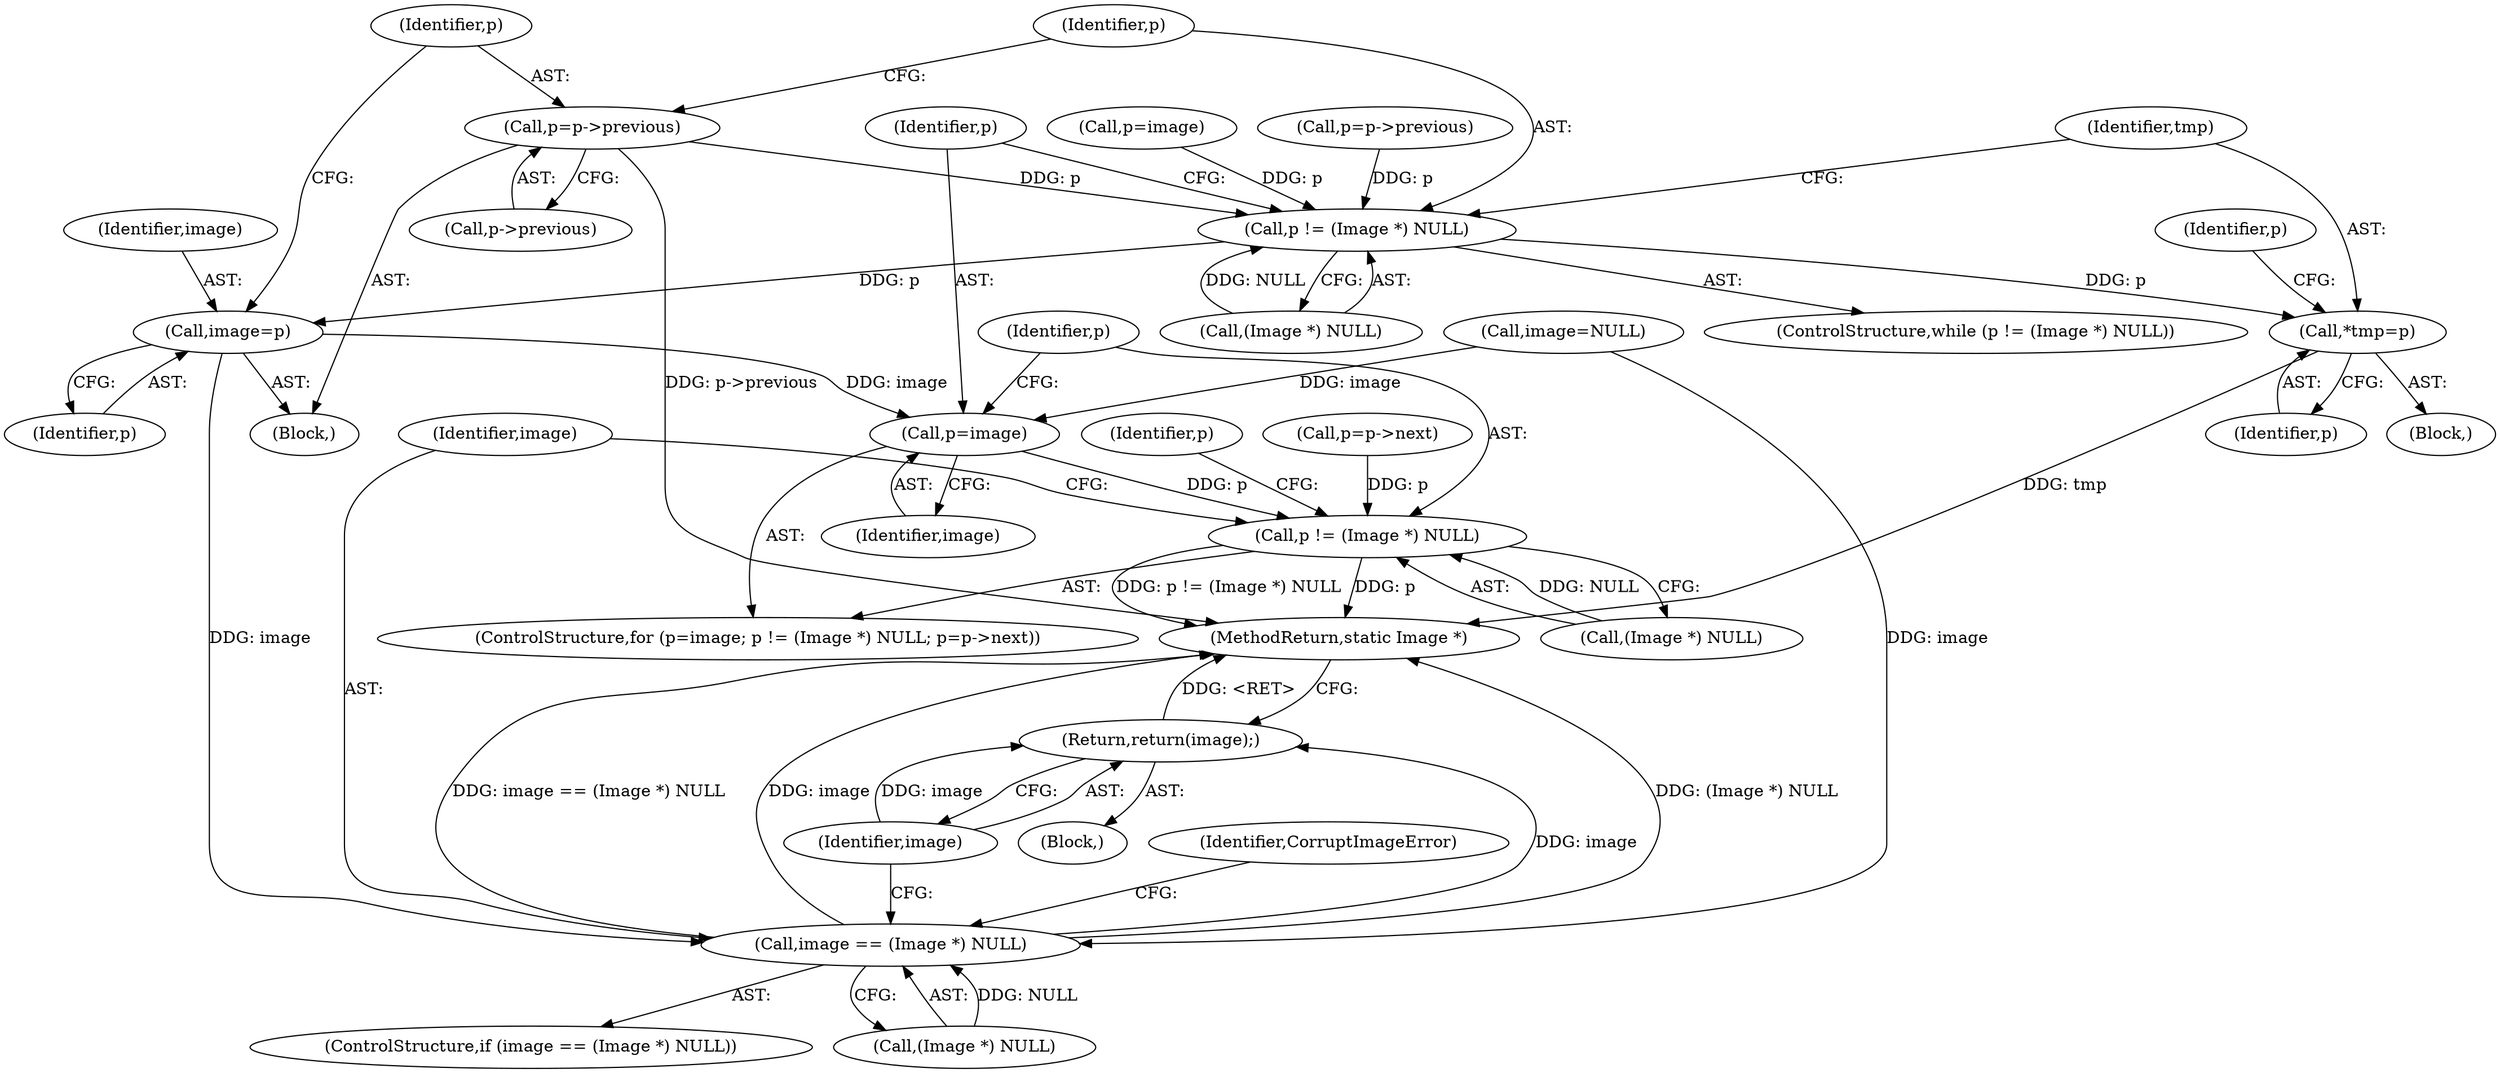 digraph "0_ImageMagick_bef1e4f637d8f665bc133a9c6d30df08d983bc3a@pointer" {
"1001890" [label="(Call,p=p->previous)"];
"1001854" [label="(Call,p != (Image *) NULL)"];
"1001861" [label="(Call,*tmp=p)"];
"1001887" [label="(Call,image=p)"];
"1001896" [label="(Call,p=image)"];
"1001899" [label="(Call,p != (Image *) NULL)"];
"1001918" [label="(Call,image == (Image *) NULL)"];
"1001926" [label="(Return,return(image);)"];
"1001856" [label="(Call,(Image *) NULL)"];
"1001928" [label="(MethodReturn,static Image *)"];
"1001859" [label="(Block,)"];
"1001890" [label="(Call,p=p->previous)"];
"1001897" [label="(Identifier,p)"];
"1001862" [label="(Identifier,tmp)"];
"1001855" [label="(Identifier,p)"];
"1001901" [label="(Call,(Image *) NULL)"];
"1001847" [label="(Call,p=image)"];
"1001904" [label="(Call,p=p->next)"];
"1001861" [label="(Call,*tmp=p)"];
"1001926" [label="(Return,return(image);)"];
"1001896" [label="(Call,p=image)"];
"1001891" [label="(Identifier,p)"];
"1001892" [label="(Call,p->previous)"];
"1000141" [label="(Block,)"];
"1001898" [label="(Identifier,image)"];
"1001888" [label="(Identifier,image)"];
"1001886" [label="(Block,)"];
"1001877" [label="(Call,p=p->previous)"];
"1001917" [label="(ControlStructure,if (image == (Image *) NULL))"];
"1001919" [label="(Identifier,image)"];
"1001924" [label="(Identifier,CorruptImageError)"];
"1001889" [label="(Identifier,p)"];
"1001899" [label="(Call,p != (Image *) NULL)"];
"1001895" [label="(ControlStructure,for (p=image; p != (Image *) NULL; p=p->next))"];
"1001853" [label="(ControlStructure,while (p != (Image *) NULL))"];
"1001920" [label="(Call,(Image *) NULL)"];
"1001887" [label="(Call,image=p)"];
"1001911" [label="(Identifier,p)"];
"1001854" [label="(Call,p != (Image *) NULL)"];
"1001863" [label="(Identifier,p)"];
"1001918" [label="(Call,image == (Image *) NULL)"];
"1001850" [label="(Call,image=NULL)"];
"1001868" [label="(Identifier,p)"];
"1001927" [label="(Identifier,image)"];
"1001900" [label="(Identifier,p)"];
"1001890" -> "1001886"  [label="AST: "];
"1001890" -> "1001892"  [label="CFG: "];
"1001891" -> "1001890"  [label="AST: "];
"1001892" -> "1001890"  [label="AST: "];
"1001855" -> "1001890"  [label="CFG: "];
"1001890" -> "1001928"  [label="DDG: p->previous"];
"1001890" -> "1001854"  [label="DDG: p"];
"1001854" -> "1001853"  [label="AST: "];
"1001854" -> "1001856"  [label="CFG: "];
"1001855" -> "1001854"  [label="AST: "];
"1001856" -> "1001854"  [label="AST: "];
"1001862" -> "1001854"  [label="CFG: "];
"1001897" -> "1001854"  [label="CFG: "];
"1001877" -> "1001854"  [label="DDG: p"];
"1001847" -> "1001854"  [label="DDG: p"];
"1001856" -> "1001854"  [label="DDG: NULL"];
"1001854" -> "1001861"  [label="DDG: p"];
"1001854" -> "1001887"  [label="DDG: p"];
"1001861" -> "1001859"  [label="AST: "];
"1001861" -> "1001863"  [label="CFG: "];
"1001862" -> "1001861"  [label="AST: "];
"1001863" -> "1001861"  [label="AST: "];
"1001868" -> "1001861"  [label="CFG: "];
"1001861" -> "1001928"  [label="DDG: tmp"];
"1001887" -> "1001886"  [label="AST: "];
"1001887" -> "1001889"  [label="CFG: "];
"1001888" -> "1001887"  [label="AST: "];
"1001889" -> "1001887"  [label="AST: "];
"1001891" -> "1001887"  [label="CFG: "];
"1001887" -> "1001896"  [label="DDG: image"];
"1001887" -> "1001918"  [label="DDG: image"];
"1001896" -> "1001895"  [label="AST: "];
"1001896" -> "1001898"  [label="CFG: "];
"1001897" -> "1001896"  [label="AST: "];
"1001898" -> "1001896"  [label="AST: "];
"1001900" -> "1001896"  [label="CFG: "];
"1001850" -> "1001896"  [label="DDG: image"];
"1001896" -> "1001899"  [label="DDG: p"];
"1001899" -> "1001895"  [label="AST: "];
"1001899" -> "1001901"  [label="CFG: "];
"1001900" -> "1001899"  [label="AST: "];
"1001901" -> "1001899"  [label="AST: "];
"1001911" -> "1001899"  [label="CFG: "];
"1001919" -> "1001899"  [label="CFG: "];
"1001899" -> "1001928"  [label="DDG: p != (Image *) NULL"];
"1001899" -> "1001928"  [label="DDG: p"];
"1001904" -> "1001899"  [label="DDG: p"];
"1001901" -> "1001899"  [label="DDG: NULL"];
"1001918" -> "1001917"  [label="AST: "];
"1001918" -> "1001920"  [label="CFG: "];
"1001919" -> "1001918"  [label="AST: "];
"1001920" -> "1001918"  [label="AST: "];
"1001924" -> "1001918"  [label="CFG: "];
"1001927" -> "1001918"  [label="CFG: "];
"1001918" -> "1001928"  [label="DDG: image == (Image *) NULL"];
"1001918" -> "1001928"  [label="DDG: image"];
"1001918" -> "1001928"  [label="DDG: (Image *) NULL"];
"1001850" -> "1001918"  [label="DDG: image"];
"1001920" -> "1001918"  [label="DDG: NULL"];
"1001918" -> "1001926"  [label="DDG: image"];
"1001926" -> "1000141"  [label="AST: "];
"1001926" -> "1001927"  [label="CFG: "];
"1001927" -> "1001926"  [label="AST: "];
"1001928" -> "1001926"  [label="CFG: "];
"1001926" -> "1001928"  [label="DDG: <RET>"];
"1001927" -> "1001926"  [label="DDG: image"];
}
